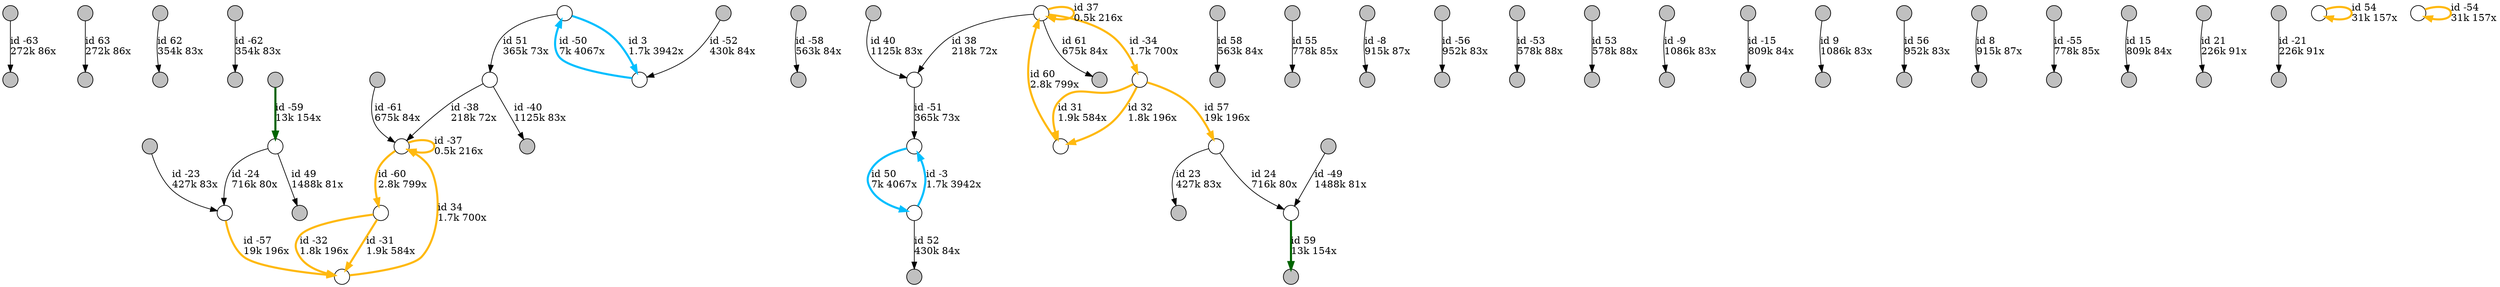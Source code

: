 digraph {
nodesep = 0.5;
node [shape = circle, label = "", height = 0.3];
"0" [style = "filled", fillcolor = "grey"];
"1" [style = "filled", fillcolor = "grey"];
"2" [style = "filled", fillcolor = "grey"];
"3" [style = "filled", fillcolor = "grey"];
"4" [style = "filled", fillcolor = "grey"];
"5" [style = "filled", fillcolor = "grey"];
"6" [style = "filled", fillcolor = "grey"];
"7" [style = "filled", fillcolor = "grey"];
"8" [style = "filled", fillcolor = "grey"];
"9" [style = "filled", fillcolor = "grey"];
"10" [style = "filled", fillcolor = "grey"];
"11" [style = "filled", fillcolor = "grey"];
"12" [style = "filled", fillcolor = "grey"];
"13" [style = "filled", fillcolor = "grey"];
"14" [style = "filled", fillcolor = "grey"];
"15" [style = "filled", fillcolor = "grey"];
"16" [style = "filled", fillcolor = "grey"];
"17" [style = "filled", fillcolor = "grey"];
"18" [style = "filled", fillcolor = "grey"];
"19" [style = "filled", fillcolor = "grey"];
"20" [style = "filled", fillcolor = "grey"];
"21" [style = "filled", fillcolor = "grey"];
"22" [style = "filled", fillcolor = "grey"];
"23" [style = "filled", fillcolor = "grey"];
"24" [style = "filled", fillcolor = "grey"];
"25" [style = "filled", fillcolor = "grey"];
"26" [style = "filled", fillcolor = "grey"];
"27" [style = "filled", fillcolor = "grey"];
"28" [style = "filled", fillcolor = "grey"];
"29" [style = "filled", fillcolor = "grey"];
"30" [style = "filled", fillcolor = "grey"];
"31" [style = "filled", fillcolor = "grey"];
"32" [style = "filled", fillcolor = "grey"];
"33" [style = "filled", fillcolor = "grey"];
"34" [style = "filled", fillcolor = "grey"];
"35" [style = "filled", fillcolor = "grey"];
"36" [style = "filled", fillcolor = "grey"];
"37" [style = "filled", fillcolor = "grey"];
"38" [style = "filled", fillcolor = "grey"];
"39" [style = "filled", fillcolor = "grey"];
"40" [style = "filled", fillcolor = "grey"];
"41" [style = "filled", fillcolor = "grey"];
"42" [style = "filled", fillcolor = "grey"];
"43" [style = "filled", fillcolor = "grey"];
"44" [style = "filled", fillcolor = "grey"];
"45" [style = "filled", fillcolor = "grey"];
"46" [style = "filled", fillcolor = "grey"];
"47" [style = "filled", fillcolor = "grey"];
"48" [style = "filled", fillcolor = "grey"];
"49" [style = "filled", fillcolor = "grey"];
"50" [style = "filled", fillcolor = "grey"];
"51" [style = "filled", fillcolor = "grey"];
"52" -> "53" [label = "id 3\l1.7k 3942x", color = "deepskyblue1" , penwidth = 3] ;
"54" -> "55" [label = "id -3\l1.7k 3942x", color = "deepskyblue1" , penwidth = 3] ;
"35" -> "26" [label = "id 8\l915k 87x", color = "black"] ;
"14" -> "49" [label = "id -8\l915k 87x", color = "black"] ;
"24" -> "51" [label = "id 9\l1086k 83x", color = "black"] ;
"47" -> "22" [label = "id -9\l1086k 83x", color = "black"] ;
"31" -> "32" [label = "id 15\l809k 84x", color = "black"] ;
"23" -> "33" [label = "id -15\l809k 84x", color = "black"] ;
"45" -> "46" [label = "id 21\l226k 91x", color = "black"] ;
"48" -> "50" [label = "id -21\l226k 91x", color = "black"] ;
"56" -> "44" [label = "id 23\l427k 83x", color = "black"] ;
"38" -> "57" [label = "id -23\l427k 83x", color = "black"] ;
"56" -> "58" [label = "id 24\l716k 80x", color = "black"] ;
"59" -> "57" [label = "id -24\l716k 80x", color = "black"] ;
"60" -> "61" [label = "id 31\l1.9k 584x", color = "darkgoldenrod1" , penwidth = 3] ;
"62" -> "63" [label = "id -31\l1.9k 584x", color = "darkgoldenrod1" , penwidth = 3] ;
"60" -> "61" [label = "id 32\l1.8k 196x", color = "darkgoldenrod1" , penwidth = 3] ;
"62" -> "63" [label = "id -32\l1.8k 196x", color = "darkgoldenrod1" , penwidth = 3] ;
"63" -> "64" [label = "id 34\l1.7k 700x", color = "darkgoldenrod1" , penwidth = 3] ;
"65" -> "60" [label = "id -34\l1.7k 700x", color = "darkgoldenrod1" , penwidth = 3] ;
"65" -> "65" [label = "id 37\l0.5k 216x", color = "darkgoldenrod1" , penwidth = 3] ;
"64" -> "64" [label = "id -37\l0.5k 216x", color = "darkgoldenrod1" , penwidth = 3] ;
"65" -> "66" [label = "id 38\l218k 72x", color = "black"] ;
"67" -> "64" [label = "id -38\l218k 72x", color = "black"] ;
"9" -> "66" [label = "id 40\l1125k 83x", color = "black"] ;
"67" -> "5" [label = "id -40\l1125k 83x", color = "black"] ;
"59" -> "30" [label = "id 49\l1488k 81x", color = "black"] ;
"19" -> "58" [label = "id -49\l1488k 81x", color = "black"] ;
"55" -> "54" [label = "id 50\l7k 4067x", color = "deepskyblue1" , penwidth = 3] ;
"53" -> "52" [label = "id -50\l7k 4067x", color = "deepskyblue1" , penwidth = 3] ;
"52" -> "67" [label = "id 51\l365k 73x", color = "black"] ;
"66" -> "55" [label = "id -51\l365k 73x", color = "black"] ;
"54" -> "39" [label = "id 52\l430k 84x", color = "black"] ;
"42" -> "53" [label = "id -52\l430k 84x", color = "black"] ;
"27" -> "20" [label = "id 53\l578k 88x", color = "black"] ;
"18" -> "17" [label = "id -53\l578k 88x", color = "black"] ;
"68" -> "68" [label = "id 54\l31k 157x", color = "darkgoldenrod1" , penwidth = 3] ;
"69" -> "69" [label = "id -54\l31k 157x", color = "darkgoldenrod1" , penwidth = 3] ;
"11" -> "34" [label = "id 55\l778k 85x", color = "black"] ;
"36" -> "29" [label = "id -55\l778k 85x", color = "black"] ;
"25" -> "40" [label = "id 56\l952k 83x", color = "black"] ;
"41" -> "15" [label = "id -56\l952k 83x", color = "black"] ;
"60" -> "56" [label = "id 57\l19k 196x", color = "darkgoldenrod1" , penwidth = 3] ;
"57" -> "63" [label = "id -57\l19k 196x", color = "darkgoldenrod1" , penwidth = 3] ;
"10" -> "21" [label = "id 58\l563k 84x", color = "black"] ;
"7" -> "8" [label = "id -58\l563k 84x", color = "black"] ;
"58" -> "43" [label = "id 59\l13k 154x", color = "darkgreen" , penwidth = 3] ;
"37" -> "59" [label = "id -59\l13k 154x", color = "darkgreen" , penwidth = 3] ;
"61" -> "65" [label = "id 60\l2.8k 799x", color = "darkgoldenrod1" , penwidth = 3] ;
"64" -> "62" [label = "id -60\l2.8k 799x", color = "darkgoldenrod1" , penwidth = 3] ;
"65" -> "12" [label = "id 61\l675k 84x", color = "black"] ;
"13" -> "64" [label = "id -61\l675k 84x", color = "black"] ;
"3" -> "28" [label = "id 62\l354k 83x", color = "black"] ;
"4" -> "16" [label = "id -62\l354k 83x", color = "black"] ;
"6" -> "2" [label = "id 63\l272k 86x", color = "black"] ;
"1" -> "0" [label = "id -63\l272k 86x", color = "black"] ;
}
